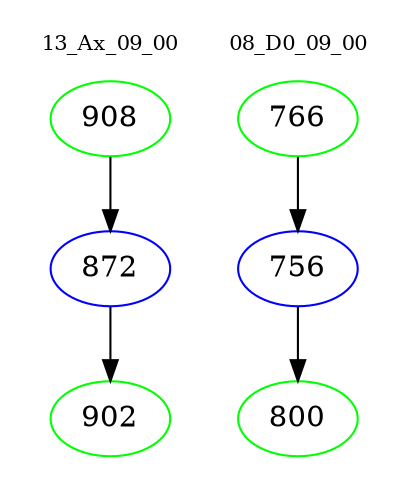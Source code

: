 digraph{
subgraph cluster_0 {
color = white
label = "13_Ax_09_00";
fontsize=10;
T0_908 [label="908", color="green"]
T0_908 -> T0_872 [color="black"]
T0_872 [label="872", color="blue"]
T0_872 -> T0_902 [color="black"]
T0_902 [label="902", color="green"]
}
subgraph cluster_1 {
color = white
label = "08_D0_09_00";
fontsize=10;
T1_766 [label="766", color="green"]
T1_766 -> T1_756 [color="black"]
T1_756 [label="756", color="blue"]
T1_756 -> T1_800 [color="black"]
T1_800 [label="800", color="green"]
}
}
